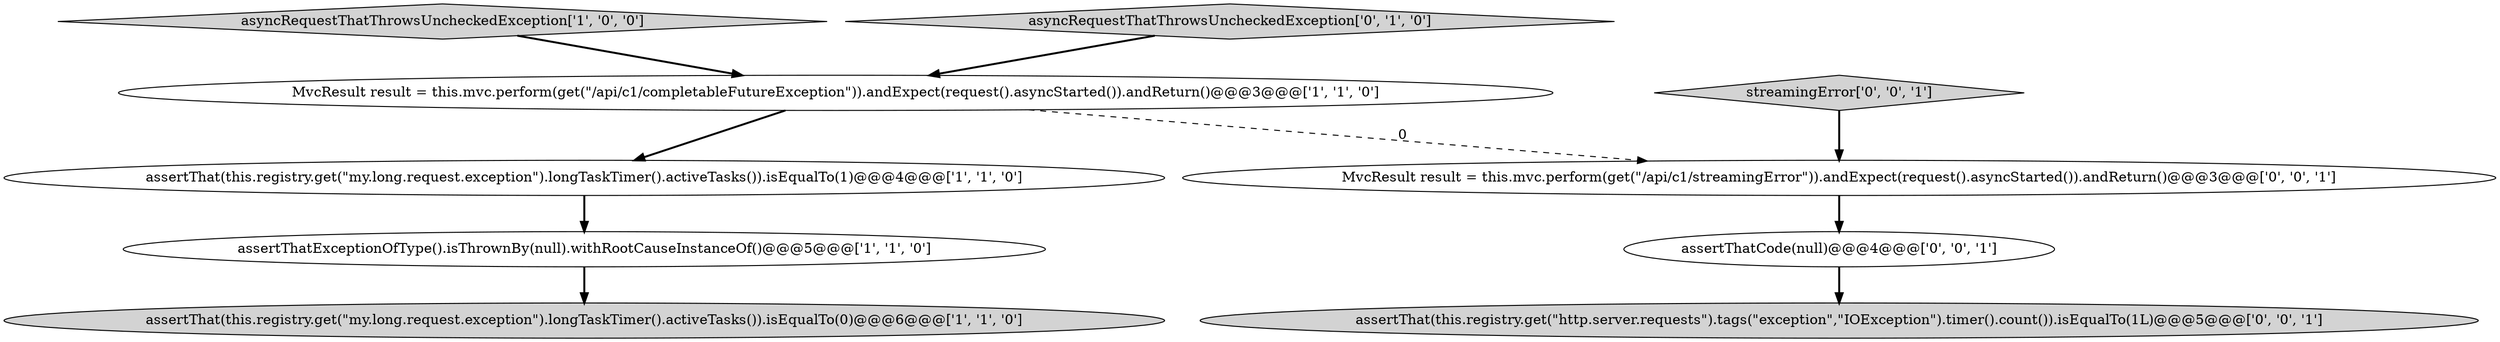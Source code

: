 digraph {
7 [style = filled, label = "assertThat(this.registry.get(\"http.server.requests\").tags(\"exception\",\"IOException\").timer().count()).isEqualTo(1L)@@@5@@@['0', '0', '1']", fillcolor = lightgray, shape = ellipse image = "AAA0AAABBB3BBB"];
4 [style = filled, label = "MvcResult result = this.mvc.perform(get(\"/api/c1/completableFutureException\")).andExpect(request().asyncStarted()).andReturn()@@@3@@@['1', '1', '0']", fillcolor = white, shape = ellipse image = "AAA0AAABBB1BBB"];
8 [style = filled, label = "MvcResult result = this.mvc.perform(get(\"/api/c1/streamingError\")).andExpect(request().asyncStarted()).andReturn()@@@3@@@['0', '0', '1']", fillcolor = white, shape = ellipse image = "AAA0AAABBB3BBB"];
2 [style = filled, label = "assertThat(this.registry.get(\"my.long.request.exception\").longTaskTimer().activeTasks()).isEqualTo(1)@@@4@@@['1', '1', '0']", fillcolor = white, shape = ellipse image = "AAA0AAABBB1BBB"];
3 [style = filled, label = "asyncRequestThatThrowsUncheckedException['1', '0', '0']", fillcolor = lightgray, shape = diamond image = "AAA0AAABBB1BBB"];
1 [style = filled, label = "assertThat(this.registry.get(\"my.long.request.exception\").longTaskTimer().activeTasks()).isEqualTo(0)@@@6@@@['1', '1', '0']", fillcolor = lightgray, shape = ellipse image = "AAA0AAABBB1BBB"];
6 [style = filled, label = "streamingError['0', '0', '1']", fillcolor = lightgray, shape = diamond image = "AAA0AAABBB3BBB"];
0 [style = filled, label = "assertThatExceptionOfType().isThrownBy(null).withRootCauseInstanceOf()@@@5@@@['1', '1', '0']", fillcolor = white, shape = ellipse image = "AAA0AAABBB1BBB"];
9 [style = filled, label = "assertThatCode(null)@@@4@@@['0', '0', '1']", fillcolor = white, shape = ellipse image = "AAA0AAABBB3BBB"];
5 [style = filled, label = "asyncRequestThatThrowsUncheckedException['0', '1', '0']", fillcolor = lightgray, shape = diamond image = "AAA0AAABBB2BBB"];
2->0 [style = bold, label=""];
4->2 [style = bold, label=""];
9->7 [style = bold, label=""];
3->4 [style = bold, label=""];
0->1 [style = bold, label=""];
5->4 [style = bold, label=""];
6->8 [style = bold, label=""];
4->8 [style = dashed, label="0"];
8->9 [style = bold, label=""];
}

